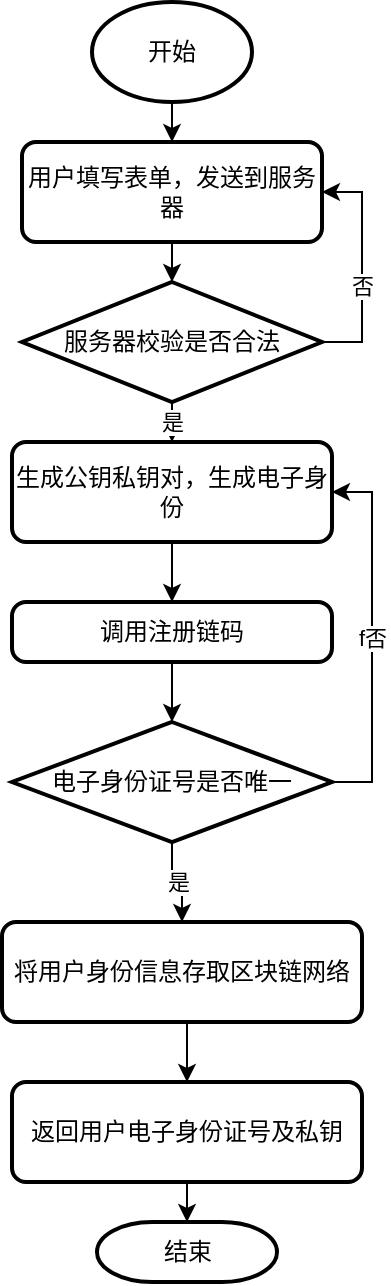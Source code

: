 <mxfile version="21.0.10" type="github">
  <diagram name="第 1 页" id="3-SUeZkcfyi8ByIT2AFu">
    <mxGraphModel dx="604" dy="511" grid="1" gridSize="10" guides="1" tooltips="1" connect="1" arrows="1" fold="1" page="1" pageScale="1" pageWidth="827" pageHeight="1169" math="0" shadow="0">
      <root>
        <mxCell id="0" />
        <mxCell id="1" parent="0" />
        <mxCell id="V4gRC6BpEOIOtsxmWDw4-3" style="edgeStyle=orthogonalEdgeStyle;rounded=0;orthogonalLoop=1;jettySize=auto;html=1;exitX=0.5;exitY=1;exitDx=0;exitDy=0;exitPerimeter=0;" edge="1" parent="1" source="V4gRC6BpEOIOtsxmWDw4-1" target="V4gRC6BpEOIOtsxmWDw4-2">
          <mxGeometry relative="1" as="geometry" />
        </mxCell>
        <mxCell id="V4gRC6BpEOIOtsxmWDw4-1" value="开始" style="strokeWidth=2;html=1;shape=mxgraph.flowchart.start_2;whiteSpace=wrap;" vertex="1" parent="1">
          <mxGeometry x="225" y="90" width="80" height="50" as="geometry" />
        </mxCell>
        <mxCell id="V4gRC6BpEOIOtsxmWDw4-5" style="edgeStyle=orthogonalEdgeStyle;rounded=0;orthogonalLoop=1;jettySize=auto;html=1;exitX=0.5;exitY=1;exitDx=0;exitDy=0;entryX=0.5;entryY=0;entryDx=0;entryDy=0;entryPerimeter=0;" edge="1" parent="1" source="V4gRC6BpEOIOtsxmWDw4-2" target="V4gRC6BpEOIOtsxmWDw4-4">
          <mxGeometry relative="1" as="geometry" />
        </mxCell>
        <mxCell id="V4gRC6BpEOIOtsxmWDw4-2" value="用户填写表单，发送到服务器" style="rounded=1;whiteSpace=wrap;html=1;absoluteArcSize=1;arcSize=14;strokeWidth=2;" vertex="1" parent="1">
          <mxGeometry x="190" y="160" width="150" height="50" as="geometry" />
        </mxCell>
        <mxCell id="V4gRC6BpEOIOtsxmWDw4-18" style="edgeStyle=orthogonalEdgeStyle;rounded=0;orthogonalLoop=1;jettySize=auto;html=1;exitX=1;exitY=0.5;exitDx=0;exitDy=0;exitPerimeter=0;entryX=1;entryY=0.5;entryDx=0;entryDy=0;" edge="1" parent="1" source="V4gRC6BpEOIOtsxmWDw4-4" target="V4gRC6BpEOIOtsxmWDw4-2">
          <mxGeometry relative="1" as="geometry" />
        </mxCell>
        <mxCell id="V4gRC6BpEOIOtsxmWDw4-19" value="否" style="edgeLabel;html=1;align=center;verticalAlign=middle;resizable=0;points=[];" vertex="1" connectable="0" parent="V4gRC6BpEOIOtsxmWDw4-18">
          <mxGeometry x="-0.167" relative="1" as="geometry">
            <mxPoint as="offset" />
          </mxGeometry>
        </mxCell>
        <mxCell id="V4gRC6BpEOIOtsxmWDw4-22" value="是" style="edgeStyle=orthogonalEdgeStyle;rounded=0;orthogonalLoop=1;jettySize=auto;html=1;exitX=0.5;exitY=1;exitDx=0;exitDy=0;exitPerimeter=0;entryX=0.5;entryY=0;entryDx=0;entryDy=0;" edge="1" parent="1" source="V4gRC6BpEOIOtsxmWDw4-4" target="V4gRC6BpEOIOtsxmWDw4-7">
          <mxGeometry relative="1" as="geometry" />
        </mxCell>
        <mxCell id="V4gRC6BpEOIOtsxmWDw4-4" value="服务器校验是否合法" style="strokeWidth=2;html=1;shape=mxgraph.flowchart.decision;whiteSpace=wrap;" vertex="1" parent="1">
          <mxGeometry x="190" y="230" width="150" height="60" as="geometry" />
        </mxCell>
        <mxCell id="V4gRC6BpEOIOtsxmWDw4-11" style="edgeStyle=orthogonalEdgeStyle;rounded=0;orthogonalLoop=1;jettySize=auto;html=1;exitX=0.5;exitY=1;exitDx=0;exitDy=0;entryX=0.5;entryY=0;entryDx=0;entryDy=0;" edge="1" parent="1" source="V4gRC6BpEOIOtsxmWDw4-7" target="V4gRC6BpEOIOtsxmWDw4-10">
          <mxGeometry relative="1" as="geometry" />
        </mxCell>
        <mxCell id="V4gRC6BpEOIOtsxmWDw4-7" value="生成公钥私钥对，生成电子身份" style="rounded=1;whiteSpace=wrap;html=1;absoluteArcSize=1;arcSize=14;strokeWidth=2;" vertex="1" parent="1">
          <mxGeometry x="185" y="310" width="160" height="50" as="geometry" />
        </mxCell>
        <mxCell id="V4gRC6BpEOIOtsxmWDw4-20" value="是" style="edgeStyle=orthogonalEdgeStyle;rounded=0;orthogonalLoop=1;jettySize=auto;html=1;exitX=0.5;exitY=1;exitDx=0;exitDy=0;exitPerimeter=0;entryX=0.5;entryY=0;entryDx=0;entryDy=0;" edge="1" parent="1" source="V4gRC6BpEOIOtsxmWDw4-9" target="V4gRC6BpEOIOtsxmWDw4-13">
          <mxGeometry relative="1" as="geometry" />
        </mxCell>
        <mxCell id="V4gRC6BpEOIOtsxmWDw4-21" value="f否" style="edgeStyle=orthogonalEdgeStyle;rounded=0;orthogonalLoop=1;jettySize=auto;html=1;exitX=1;exitY=0.5;exitDx=0;exitDy=0;exitPerimeter=0;entryX=1;entryY=0.5;entryDx=0;entryDy=0;" edge="1" parent="1" source="V4gRC6BpEOIOtsxmWDw4-9" target="V4gRC6BpEOIOtsxmWDw4-7">
          <mxGeometry relative="1" as="geometry" />
        </mxCell>
        <mxCell id="V4gRC6BpEOIOtsxmWDw4-9" value="电子身份证号是否唯一" style="strokeWidth=2;html=1;shape=mxgraph.flowchart.decision;whiteSpace=wrap;" vertex="1" parent="1">
          <mxGeometry x="185" y="450" width="160" height="60" as="geometry" />
        </mxCell>
        <mxCell id="V4gRC6BpEOIOtsxmWDw4-12" style="edgeStyle=orthogonalEdgeStyle;rounded=0;orthogonalLoop=1;jettySize=auto;html=1;exitX=0.5;exitY=1;exitDx=0;exitDy=0;" edge="1" parent="1" source="V4gRC6BpEOIOtsxmWDw4-10" target="V4gRC6BpEOIOtsxmWDw4-9">
          <mxGeometry relative="1" as="geometry" />
        </mxCell>
        <mxCell id="V4gRC6BpEOIOtsxmWDw4-10" value="调用注册链码" style="rounded=1;whiteSpace=wrap;html=1;absoluteArcSize=1;arcSize=14;strokeWidth=2;" vertex="1" parent="1">
          <mxGeometry x="185" y="390" width="160" height="30" as="geometry" />
        </mxCell>
        <mxCell id="V4gRC6BpEOIOtsxmWDw4-23" style="edgeStyle=orthogonalEdgeStyle;rounded=0;orthogonalLoop=1;jettySize=auto;html=1;exitX=0.5;exitY=1;exitDx=0;exitDy=0;entryX=0.5;entryY=0;entryDx=0;entryDy=0;" edge="1" parent="1" source="V4gRC6BpEOIOtsxmWDw4-13" target="V4gRC6BpEOIOtsxmWDw4-14">
          <mxGeometry relative="1" as="geometry" />
        </mxCell>
        <mxCell id="V4gRC6BpEOIOtsxmWDw4-13" value="将用户身份信息存取区块链网络" style="rounded=1;whiteSpace=wrap;html=1;absoluteArcSize=1;arcSize=14;strokeWidth=2;" vertex="1" parent="1">
          <mxGeometry x="180" y="550" width="180" height="50" as="geometry" />
        </mxCell>
        <mxCell id="V4gRC6BpEOIOtsxmWDw4-24" style="edgeStyle=orthogonalEdgeStyle;rounded=0;orthogonalLoop=1;jettySize=auto;html=1;exitX=0.5;exitY=1;exitDx=0;exitDy=0;" edge="1" parent="1" source="V4gRC6BpEOIOtsxmWDw4-14" target="V4gRC6BpEOIOtsxmWDw4-15">
          <mxGeometry relative="1" as="geometry" />
        </mxCell>
        <mxCell id="V4gRC6BpEOIOtsxmWDw4-14" value="返回用户电子身份证号及私钥" style="rounded=1;whiteSpace=wrap;html=1;absoluteArcSize=1;arcSize=14;strokeWidth=2;" vertex="1" parent="1">
          <mxGeometry x="185" y="630" width="175" height="50" as="geometry" />
        </mxCell>
        <mxCell id="V4gRC6BpEOIOtsxmWDw4-15" value="结束" style="strokeWidth=2;html=1;shape=mxgraph.flowchart.terminator;whiteSpace=wrap;" vertex="1" parent="1">
          <mxGeometry x="227.5" y="700" width="90" height="30" as="geometry" />
        </mxCell>
      </root>
    </mxGraphModel>
  </diagram>
</mxfile>
